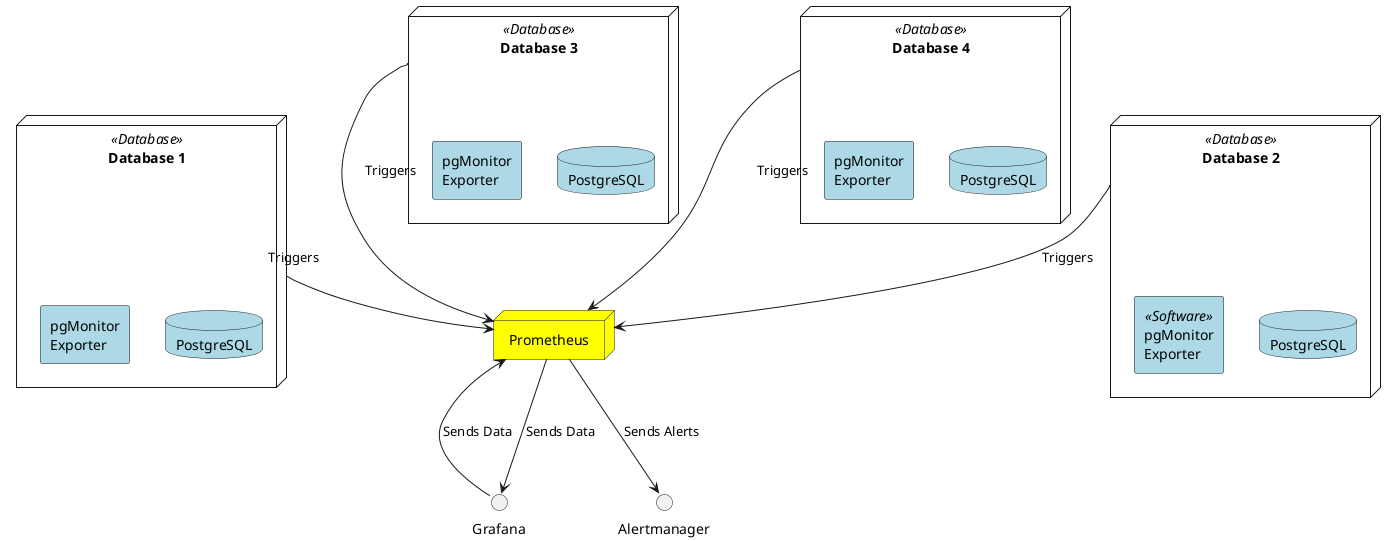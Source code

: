 @startuml
!define NODE_TOP_PADDING 20
!define NODE_BOTTOM_PADDING 20
!define DB_WIDTH 200
!define DB_HEIGHT 120
!define EXPORTER_WIDTH 140
!define EXPORTER_HEIGHT 70
!define PROMETHEUS_WIDTH 180
!define PROMETHEUS_HEIGHT 90
!define GRAFANA_ALERT_WIDTH 220
!define GRAFANA_ALERT_HEIGHT 70

node "Database 1" as DB1 <<Database>> {
    database "PostgreSQL" as db1 #LightBlue
    rectangle "pgMonitor\nExporter" as Exporter1 #LightBlue
}
node "Database 2" as DB2 <<Database>> {
    database "PostgreSQL" as db2 #LightBlue
    rectangle "pgMonitor\nExporter" as Exporter2 <<Software>> #LightBlue
}
node "Database 3" as DB3 <<Database>> {
    database "PostgreSQL" as db3 #LightBlue
    rectangle "pgMonitor\nExporter" as Exporter3 #LightBlue
}
node "Database 4" as DB4 <<Database>> {
    database "PostgreSQL" as db4 #LightBlue
    rectangle "pgMonitor\nExporter" as Exporter4 #LightBlue
}

node "Prometheus" as Prometheus #Yellow {
'     rectangle "Alertmanager" as Alertmanager <<Software>> #LightGreen
'     rectangle "Grafana" as Grafana <<Software>> #LightGreen
 }

 


DB1 -[hidden]-> Exporter1
DB2 -[hidden]-> Exporter2
DB3 -[hidden]-> Exporter3
DB4 -[hidden]-> Exporter4

DB1-down-> Prometheus : Triggers
DB2 -down-> Prometheus : Triggers
DB3 -down--> Prometheus : Triggers
DB4 -down--> Prometheus : Triggers

Prometheus -down-> Grafana : Sends Data
Prometheus <-down- Grafana : Sends Data
Prometheus -down-> Alertmanager : Sends Alerts

@enduml


